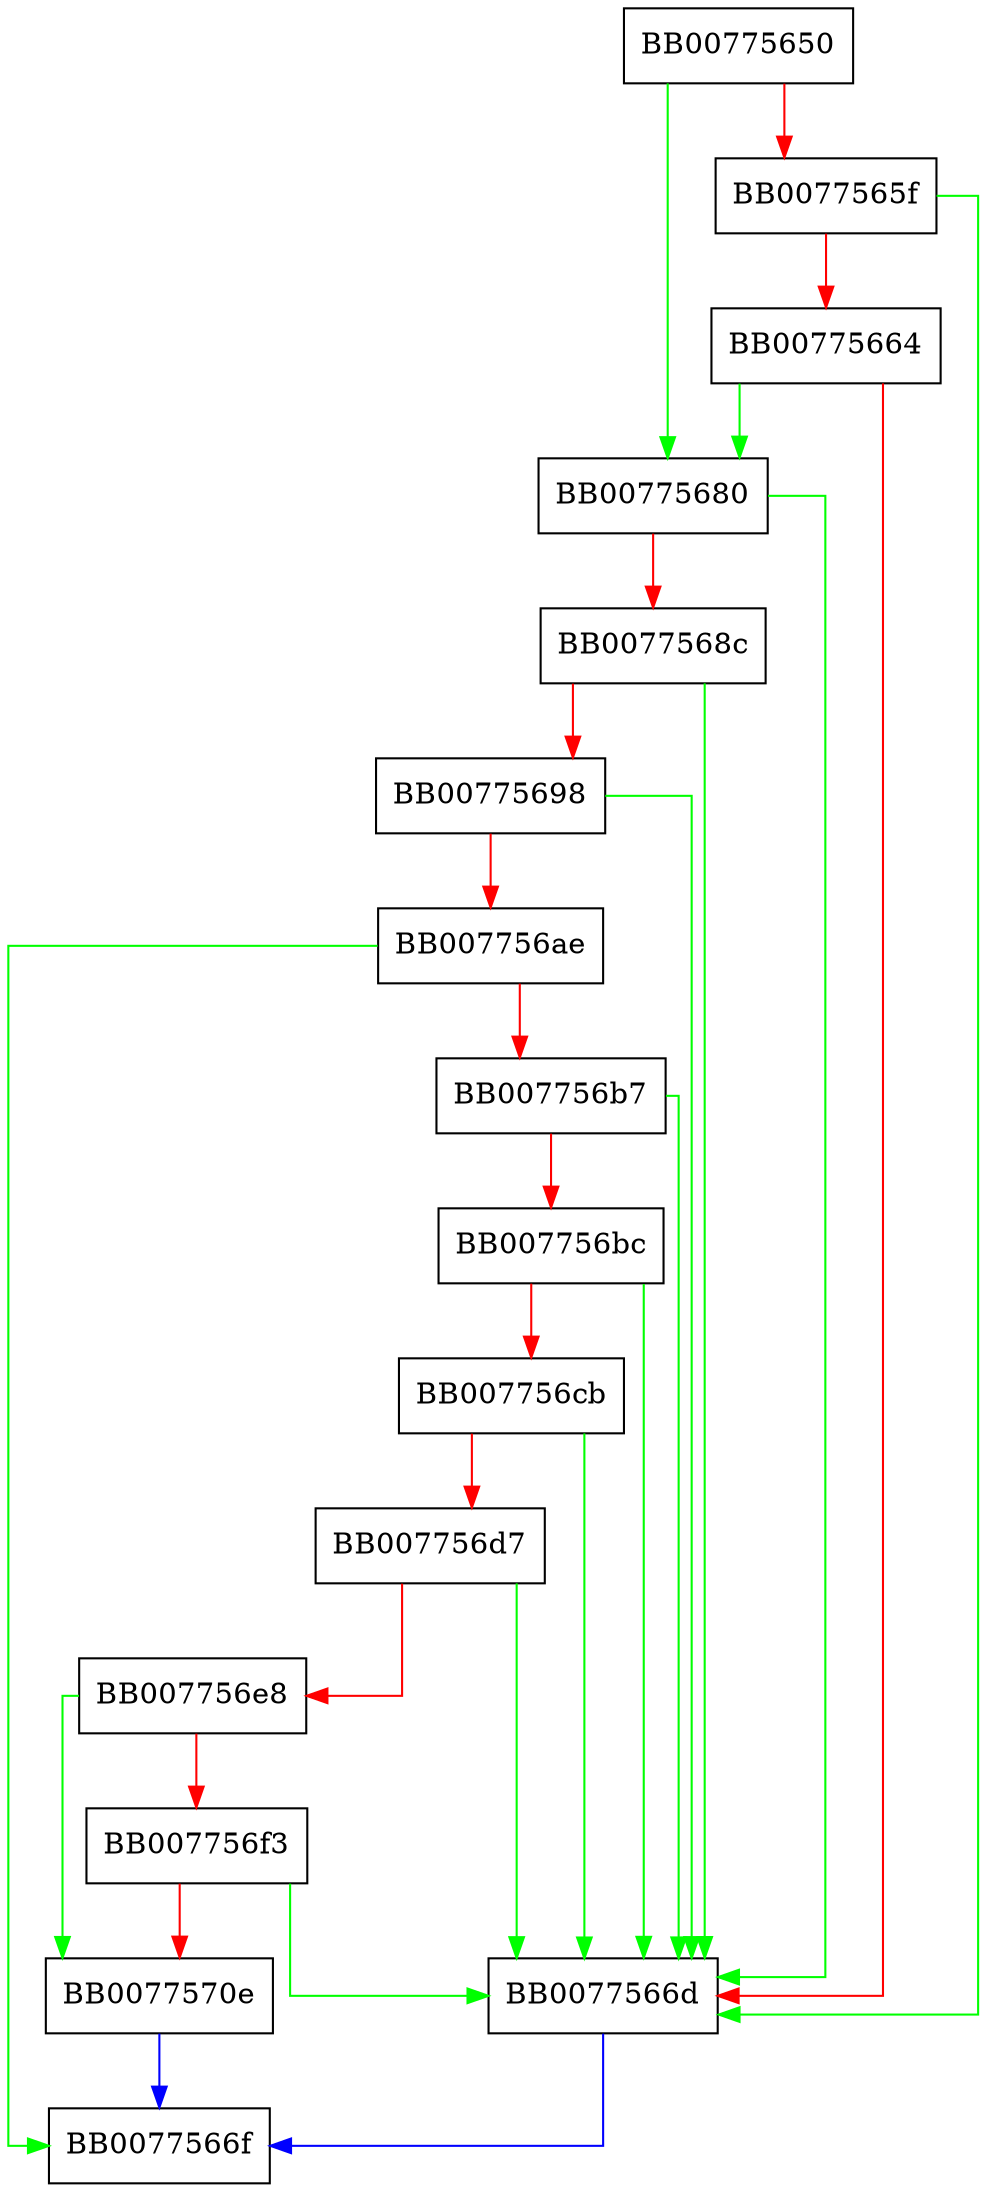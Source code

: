 digraph ossl_DER_w_null {
  node [shape="box"];
  graph [splines=ortho];
  BB00775650 -> BB00775680 [color="green"];
  BB00775650 -> BB0077565f [color="red"];
  BB0077565f -> BB0077566d [color="green"];
  BB0077565f -> BB00775664 [color="red"];
  BB00775664 -> BB00775680 [color="green"];
  BB00775664 -> BB0077566d [color="red"];
  BB0077566d -> BB0077566f [color="blue"];
  BB00775680 -> BB0077566d [color="green"];
  BB00775680 -> BB0077568c [color="red"];
  BB0077568c -> BB0077566d [color="green"];
  BB0077568c -> BB00775698 [color="red"];
  BB00775698 -> BB0077566d [color="green"];
  BB00775698 -> BB007756ae [color="red"];
  BB007756ae -> BB0077566f [color="green"];
  BB007756ae -> BB007756b7 [color="red"];
  BB007756b7 -> BB0077566d [color="green"];
  BB007756b7 -> BB007756bc [color="red"];
  BB007756bc -> BB0077566d [color="green"];
  BB007756bc -> BB007756cb [color="red"];
  BB007756cb -> BB0077566d [color="green"];
  BB007756cb -> BB007756d7 [color="red"];
  BB007756d7 -> BB0077566d [color="green"];
  BB007756d7 -> BB007756e8 [color="red"];
  BB007756e8 -> BB0077570e [color="green"];
  BB007756e8 -> BB007756f3 [color="red"];
  BB007756f3 -> BB0077566d [color="green"];
  BB007756f3 -> BB0077570e [color="red"];
  BB0077570e -> BB0077566f [color="blue"];
}